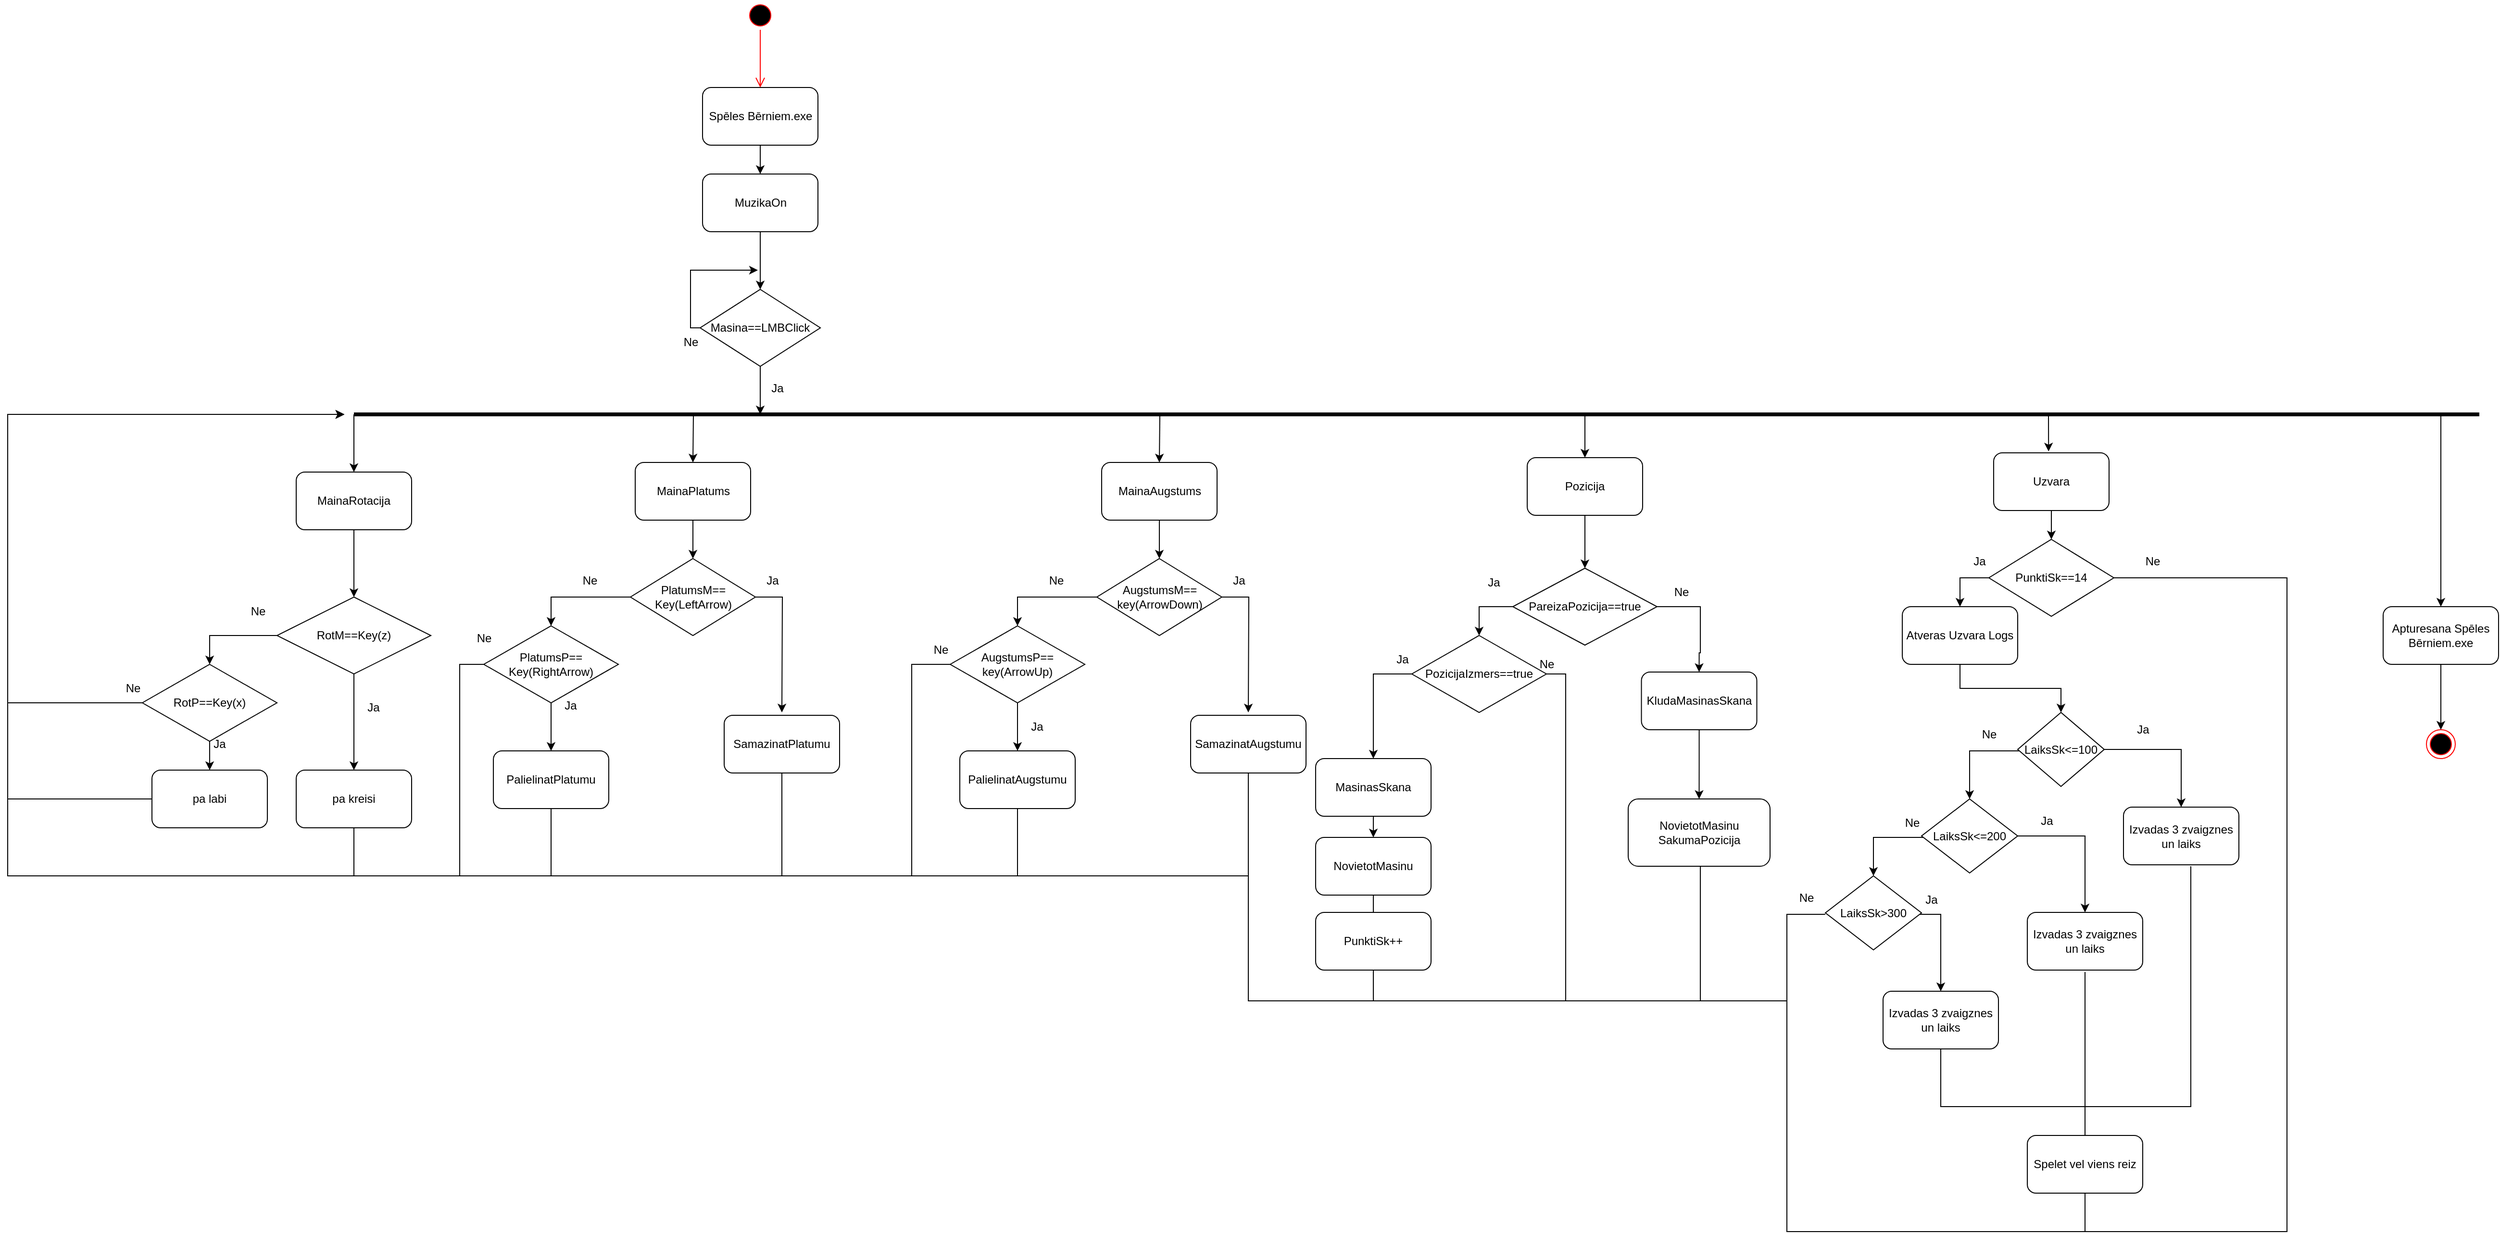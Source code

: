 <mxfile version="21.3.2" type="device">
  <diagram name="Page-1" id="aWHcUA_9HyNbqUjiHKVb">
    <mxGraphModel dx="3520" dy="2535" grid="1" gridSize="10" guides="1" tooltips="1" connect="1" arrows="1" fold="1" page="1" pageScale="1" pageWidth="850" pageHeight="1100" math="0" shadow="0">
      <root>
        <mxCell id="0" />
        <mxCell id="1" parent="0" />
        <mxCell id="aR87jSdfgTAc_3G9qlga-1" value="" style="ellipse;html=1;shape=startState;fillColor=#000000;strokeColor=#ff0000;" vertex="1" parent="1">
          <mxGeometry x="327.5" y="-110" width="30" height="30" as="geometry" />
        </mxCell>
        <mxCell id="aR87jSdfgTAc_3G9qlga-2" value="" style="edgeStyle=orthogonalEdgeStyle;html=1;verticalAlign=bottom;endArrow=open;endSize=8;strokeColor=#ff0000;rounded=0;" edge="1" source="aR87jSdfgTAc_3G9qlga-1" parent="1">
          <mxGeometry relative="1" as="geometry">
            <mxPoint x="342.5" y="-20" as="targetPoint" />
          </mxGeometry>
        </mxCell>
        <mxCell id="aR87jSdfgTAc_3G9qlga-76" style="edgeStyle=orthogonalEdgeStyle;rounded=0;orthogonalLoop=1;jettySize=auto;html=1;entryX=0.5;entryY=0;entryDx=0;entryDy=0;" edge="1" parent="1" source="aR87jSdfgTAc_3G9qlga-3" target="aR87jSdfgTAc_3G9qlga-75">
          <mxGeometry relative="1" as="geometry" />
        </mxCell>
        <mxCell id="aR87jSdfgTAc_3G9qlga-3" value="Spēles Bērniem.exe" style="rounded=1;whiteSpace=wrap;html=1;" vertex="1" parent="1">
          <mxGeometry x="282.5" y="-20" width="120" height="60" as="geometry" />
        </mxCell>
        <mxCell id="aR87jSdfgTAc_3G9qlga-4" value="" style="endArrow=none;html=1;rounded=0;strokeWidth=4;" edge="1" parent="1">
          <mxGeometry width="50" height="50" relative="1" as="geometry">
            <mxPoint x="2130" y="320" as="sourcePoint" />
            <mxPoint x="-80" y="320" as="targetPoint" />
          </mxGeometry>
        </mxCell>
        <mxCell id="aR87jSdfgTAc_3G9qlga-12" value="" style="edgeStyle=orthogonalEdgeStyle;rounded=0;orthogonalLoop=1;jettySize=auto;html=1;" edge="1" parent="1" source="aR87jSdfgTAc_3G9qlga-6">
          <mxGeometry relative="1" as="geometry">
            <mxPoint x="-80" y="510" as="targetPoint" />
          </mxGeometry>
        </mxCell>
        <mxCell id="aR87jSdfgTAc_3G9qlga-6" value="MainaRotacija" style="rounded=1;whiteSpace=wrap;html=1;" vertex="1" parent="1">
          <mxGeometry x="-140" y="380" width="120" height="60" as="geometry" />
        </mxCell>
        <mxCell id="aR87jSdfgTAc_3G9qlga-8" value="" style="endArrow=classic;html=1;rounded=0;entryX=0.5;entryY=0;entryDx=0;entryDy=0;" edge="1" parent="1" target="aR87jSdfgTAc_3G9qlga-6">
          <mxGeometry width="50" height="50" relative="1" as="geometry">
            <mxPoint x="-80" y="320" as="sourcePoint" />
            <mxPoint x="500" y="420" as="targetPoint" />
            <Array as="points" />
          </mxGeometry>
        </mxCell>
        <mxCell id="aR87jSdfgTAc_3G9qlga-18" value="" style="edgeStyle=orthogonalEdgeStyle;rounded=0;orthogonalLoop=1;jettySize=auto;html=1;" edge="1" parent="1" source="aR87jSdfgTAc_3G9qlga-14" target="aR87jSdfgTAc_3G9qlga-17">
          <mxGeometry relative="1" as="geometry">
            <Array as="points">
              <mxPoint x="-80" y="630" />
              <mxPoint x="-80" y="630" />
            </Array>
          </mxGeometry>
        </mxCell>
        <mxCell id="aR87jSdfgTAc_3G9qlga-38" style="edgeStyle=orthogonalEdgeStyle;rounded=0;orthogonalLoop=1;jettySize=auto;html=1;entryX=0.5;entryY=0;entryDx=0;entryDy=0;" edge="1" parent="1" source="aR87jSdfgTAc_3G9qlga-14" target="aR87jSdfgTAc_3G9qlga-35">
          <mxGeometry relative="1" as="geometry">
            <Array as="points">
              <mxPoint x="-230" y="550" />
            </Array>
          </mxGeometry>
        </mxCell>
        <mxCell id="aR87jSdfgTAc_3G9qlga-14" value="RotM==Key(z)" style="rhombus;whiteSpace=wrap;html=1;" vertex="1" parent="1">
          <mxGeometry x="-160" y="510" width="160" height="80" as="geometry" />
        </mxCell>
        <mxCell id="aR87jSdfgTAc_3G9qlga-42" style="edgeStyle=orthogonalEdgeStyle;rounded=0;orthogonalLoop=1;jettySize=auto;html=1;" edge="1" parent="1" source="aR87jSdfgTAc_3G9qlga-17">
          <mxGeometry relative="1" as="geometry">
            <mxPoint x="-90" y="320" as="targetPoint" />
            <Array as="points">
              <mxPoint x="-80" y="800" />
              <mxPoint x="-440" y="800" />
              <mxPoint x="-440" y="320" />
            </Array>
          </mxGeometry>
        </mxCell>
        <mxCell id="aR87jSdfgTAc_3G9qlga-17" value="pa kreisi" style="rounded=1;whiteSpace=wrap;html=1;" vertex="1" parent="1">
          <mxGeometry x="-140" y="690" width="120" height="60" as="geometry" />
        </mxCell>
        <mxCell id="aR87jSdfgTAc_3G9qlga-20" value="Ja" style="text;html=1;align=center;verticalAlign=middle;resizable=0;points=[];autosize=1;strokeColor=none;fillColor=none;" vertex="1" parent="1">
          <mxGeometry x="-80" y="610" width="40" height="30" as="geometry" />
        </mxCell>
        <mxCell id="aR87jSdfgTAc_3G9qlga-23" value="Ne" style="text;html=1;align=center;verticalAlign=middle;resizable=0;points=[];autosize=1;strokeColor=none;fillColor=none;" vertex="1" parent="1">
          <mxGeometry x="-200" y="510" width="40" height="30" as="geometry" />
        </mxCell>
        <mxCell id="aR87jSdfgTAc_3G9qlga-40" value="" style="edgeStyle=orthogonalEdgeStyle;rounded=0;orthogonalLoop=1;jettySize=auto;html=1;" edge="1" parent="1" source="aR87jSdfgTAc_3G9qlga-35" target="aR87jSdfgTAc_3G9qlga-36">
          <mxGeometry relative="1" as="geometry" />
        </mxCell>
        <mxCell id="aR87jSdfgTAc_3G9qlga-43" style="edgeStyle=orthogonalEdgeStyle;rounded=0;orthogonalLoop=1;jettySize=auto;html=1;" edge="1" parent="1" source="aR87jSdfgTAc_3G9qlga-35">
          <mxGeometry relative="1" as="geometry">
            <mxPoint x="-90" y="320" as="targetPoint" />
            <Array as="points">
              <mxPoint x="-440" y="620" />
            </Array>
          </mxGeometry>
        </mxCell>
        <mxCell id="aR87jSdfgTAc_3G9qlga-35" value="RotP==Key(x)" style="rhombus;whiteSpace=wrap;html=1;" vertex="1" parent="1">
          <mxGeometry x="-300" y="580" width="140" height="80" as="geometry" />
        </mxCell>
        <mxCell id="aR87jSdfgTAc_3G9qlga-44" style="edgeStyle=orthogonalEdgeStyle;rounded=0;orthogonalLoop=1;jettySize=auto;html=1;" edge="1" parent="1" source="aR87jSdfgTAc_3G9qlga-36">
          <mxGeometry relative="1" as="geometry">
            <mxPoint x="-90" y="320" as="targetPoint" />
            <Array as="points">
              <mxPoint x="-440" y="720" />
              <mxPoint x="-440" y="320" />
            </Array>
          </mxGeometry>
        </mxCell>
        <mxCell id="aR87jSdfgTAc_3G9qlga-36" value="pa labi" style="rounded=1;whiteSpace=wrap;html=1;" vertex="1" parent="1">
          <mxGeometry x="-290" y="690" width="120" height="60" as="geometry" />
        </mxCell>
        <mxCell id="aR87jSdfgTAc_3G9qlga-41" value="Ja" style="text;html=1;align=center;verticalAlign=middle;resizable=0;points=[];autosize=1;strokeColor=none;fillColor=none;" vertex="1" parent="1">
          <mxGeometry x="-240" y="648" width="40" height="30" as="geometry" />
        </mxCell>
        <mxCell id="aR87jSdfgTAc_3G9qlga-45" value="Ne" style="text;html=1;align=center;verticalAlign=middle;resizable=0;points=[];autosize=1;strokeColor=none;fillColor=none;" vertex="1" parent="1">
          <mxGeometry x="-330" y="590" width="40" height="30" as="geometry" />
        </mxCell>
        <mxCell id="aR87jSdfgTAc_3G9qlga-61" value="" style="edgeStyle=orthogonalEdgeStyle;rounded=0;orthogonalLoop=1;jettySize=auto;html=1;" edge="1" parent="1" source="aR87jSdfgTAc_3G9qlga-46" target="aR87jSdfgTAc_3G9qlga-48">
          <mxGeometry relative="1" as="geometry" />
        </mxCell>
        <mxCell id="aR87jSdfgTAc_3G9qlga-46" value="MainaPlatums" style="rounded=1;whiteSpace=wrap;html=1;" vertex="1" parent="1">
          <mxGeometry x="212.5" y="370" width="120" height="60" as="geometry" />
        </mxCell>
        <mxCell id="aR87jSdfgTAc_3G9qlga-67" style="edgeStyle=orthogonalEdgeStyle;rounded=0;orthogonalLoop=1;jettySize=auto;html=1;" edge="1" parent="1" source="aR87jSdfgTAc_3G9qlga-47">
          <mxGeometry relative="1" as="geometry">
            <mxPoint x="125" y="670" as="targetPoint" />
          </mxGeometry>
        </mxCell>
        <mxCell id="aR87jSdfgTAc_3G9qlga-70" style="edgeStyle=orthogonalEdgeStyle;rounded=0;orthogonalLoop=1;jettySize=auto;html=1;" edge="1" parent="1" source="aR87jSdfgTAc_3G9qlga-47">
          <mxGeometry relative="1" as="geometry">
            <mxPoint x="-90" y="320" as="targetPoint" />
            <Array as="points">
              <mxPoint x="30" y="580" />
              <mxPoint x="30" y="800" />
              <mxPoint x="-440" y="800" />
              <mxPoint x="-440" y="320" />
            </Array>
          </mxGeometry>
        </mxCell>
        <mxCell id="aR87jSdfgTAc_3G9qlga-47" value="PlatumsP==&lt;br&gt;Key(RightArrow)" style="rhombus;whiteSpace=wrap;html=1;" vertex="1" parent="1">
          <mxGeometry x="55" y="540" width="140" height="80" as="geometry" />
        </mxCell>
        <mxCell id="aR87jSdfgTAc_3G9qlga-62" style="edgeStyle=orthogonalEdgeStyle;rounded=0;orthogonalLoop=1;jettySize=auto;html=1;entryX=0.5;entryY=0;entryDx=0;entryDy=0;" edge="1" parent="1" source="aR87jSdfgTAc_3G9qlga-48" target="aR87jSdfgTAc_3G9qlga-47">
          <mxGeometry relative="1" as="geometry" />
        </mxCell>
        <mxCell id="aR87jSdfgTAc_3G9qlga-64" style="edgeStyle=orthogonalEdgeStyle;rounded=0;orthogonalLoop=1;jettySize=auto;html=1;" edge="1" parent="1" source="aR87jSdfgTAc_3G9qlga-48">
          <mxGeometry relative="1" as="geometry">
            <mxPoint x="365" y="630" as="targetPoint" />
          </mxGeometry>
        </mxCell>
        <mxCell id="aR87jSdfgTAc_3G9qlga-48" value="PlatumsM==&lt;br&gt;Key(LeftArrow)" style="rhombus;whiteSpace=wrap;html=1;" vertex="1" parent="1">
          <mxGeometry x="207.5" y="470" width="130" height="80" as="geometry" />
        </mxCell>
        <mxCell id="aR87jSdfgTAc_3G9qlga-54" style="edgeStyle=orthogonalEdgeStyle;rounded=0;orthogonalLoop=1;jettySize=auto;html=1;" edge="1" parent="1" source="aR87jSdfgTAc_3G9qlga-53">
          <mxGeometry relative="1" as="geometry">
            <mxPoint x="342.5" y="320" as="targetPoint" />
          </mxGeometry>
        </mxCell>
        <mxCell id="aR87jSdfgTAc_3G9qlga-53" value="Masina==LMBClick" style="rhombus;whiteSpace=wrap;html=1;" vertex="1" parent="1">
          <mxGeometry x="280" y="190" width="125" height="80" as="geometry" />
        </mxCell>
        <mxCell id="aR87jSdfgTAc_3G9qlga-55" value="Ja" style="text;html=1;align=center;verticalAlign=middle;resizable=0;points=[];autosize=1;strokeColor=none;fillColor=none;" vertex="1" parent="1">
          <mxGeometry x="340" y="278" width="40" height="30" as="geometry" />
        </mxCell>
        <mxCell id="aR87jSdfgTAc_3G9qlga-59" value="" style="endArrow=classic;html=1;rounded=0;exitX=0;exitY=0.5;exitDx=0;exitDy=0;" edge="1" parent="1" source="aR87jSdfgTAc_3G9qlga-53">
          <mxGeometry width="50" height="50" relative="1" as="geometry">
            <mxPoint x="250" y="220" as="sourcePoint" />
            <mxPoint x="340" y="170" as="targetPoint" />
            <Array as="points">
              <mxPoint x="270" y="230" />
              <mxPoint x="270" y="200" />
              <mxPoint x="270" y="170" />
            </Array>
          </mxGeometry>
        </mxCell>
        <mxCell id="aR87jSdfgTAc_3G9qlga-60" value="Ne" style="text;html=1;align=center;verticalAlign=middle;resizable=0;points=[];autosize=1;strokeColor=none;fillColor=none;" vertex="1" parent="1">
          <mxGeometry x="250" y="230" width="40" height="30" as="geometry" />
        </mxCell>
        <mxCell id="aR87jSdfgTAc_3G9qlga-63" value="Ne" style="text;html=1;align=center;verticalAlign=middle;resizable=0;points=[];autosize=1;strokeColor=none;fillColor=none;" vertex="1" parent="1">
          <mxGeometry x="145" y="478" width="40" height="30" as="geometry" />
        </mxCell>
        <mxCell id="aR87jSdfgTAc_3G9qlga-65" value="SamazinatPlatumu" style="rounded=1;whiteSpace=wrap;html=1;" vertex="1" parent="1">
          <mxGeometry x="305" y="633" width="120" height="60" as="geometry" />
        </mxCell>
        <mxCell id="aR87jSdfgTAc_3G9qlga-66" value="PalielinatPlatumu" style="rounded=1;whiteSpace=wrap;html=1;" vertex="1" parent="1">
          <mxGeometry x="65" y="670" width="120" height="60" as="geometry" />
        </mxCell>
        <mxCell id="aR87jSdfgTAc_3G9qlga-68" value="Ja" style="text;html=1;align=center;verticalAlign=middle;resizable=0;points=[];autosize=1;strokeColor=none;fillColor=none;" vertex="1" parent="1">
          <mxGeometry x="335" y="478" width="40" height="30" as="geometry" />
        </mxCell>
        <mxCell id="aR87jSdfgTAc_3G9qlga-69" value="Ja" style="text;html=1;align=center;verticalAlign=middle;resizable=0;points=[];autosize=1;strokeColor=none;fillColor=none;" vertex="1" parent="1">
          <mxGeometry x="125" y="608" width="40" height="30" as="geometry" />
        </mxCell>
        <mxCell id="aR87jSdfgTAc_3G9qlga-71" value="" style="endArrow=none;html=1;rounded=0;entryX=0.5;entryY=1;entryDx=0;entryDy=0;" edge="1" parent="1" target="aR87jSdfgTAc_3G9qlga-66">
          <mxGeometry width="50" height="50" relative="1" as="geometry">
            <mxPoint x="25" y="800" as="sourcePoint" />
            <mxPoint x="145" y="750" as="targetPoint" />
            <Array as="points">
              <mxPoint x="125" y="800" />
            </Array>
          </mxGeometry>
        </mxCell>
        <mxCell id="aR87jSdfgTAc_3G9qlga-72" value="" style="endArrow=none;html=1;rounded=0;entryX=0.5;entryY=1;entryDx=0;entryDy=0;" edge="1" parent="1" target="aR87jSdfgTAc_3G9qlga-65">
          <mxGeometry width="50" height="50" relative="1" as="geometry">
            <mxPoint x="125" y="800" as="sourcePoint" />
            <mxPoint x="385" y="700" as="targetPoint" />
            <Array as="points">
              <mxPoint x="365" y="800" />
            </Array>
          </mxGeometry>
        </mxCell>
        <mxCell id="aR87jSdfgTAc_3G9qlga-73" value="Ne" style="text;html=1;align=center;verticalAlign=middle;resizable=0;points=[];autosize=1;strokeColor=none;fillColor=none;" vertex="1" parent="1">
          <mxGeometry x="35" y="538" width="40" height="30" as="geometry" />
        </mxCell>
        <mxCell id="aR87jSdfgTAc_3G9qlga-74" value="" style="endArrow=classic;html=1;rounded=0;entryX=0.5;entryY=0;entryDx=0;entryDy=0;" edge="1" parent="1" target="aR87jSdfgTAc_3G9qlga-46">
          <mxGeometry width="50" height="50" relative="1" as="geometry">
            <mxPoint x="273" y="320" as="sourcePoint" />
            <mxPoint x="450" y="340" as="targetPoint" />
          </mxGeometry>
        </mxCell>
        <mxCell id="aR87jSdfgTAc_3G9qlga-77" style="edgeStyle=orthogonalEdgeStyle;rounded=0;orthogonalLoop=1;jettySize=auto;html=1;entryX=0.5;entryY=0;entryDx=0;entryDy=0;" edge="1" parent="1" source="aR87jSdfgTAc_3G9qlga-75" target="aR87jSdfgTAc_3G9qlga-53">
          <mxGeometry relative="1" as="geometry" />
        </mxCell>
        <mxCell id="aR87jSdfgTAc_3G9qlga-75" value="MuzikaOn" style="rounded=1;whiteSpace=wrap;html=1;" vertex="1" parent="1">
          <mxGeometry x="282.5" y="70" width="120" height="60" as="geometry" />
        </mxCell>
        <mxCell id="aR87jSdfgTAc_3G9qlga-93" style="edgeStyle=orthogonalEdgeStyle;rounded=0;orthogonalLoop=1;jettySize=auto;html=1;entryX=0.5;entryY=0;entryDx=0;entryDy=0;" edge="1" parent="1" source="aR87jSdfgTAc_3G9qlga-78" target="aR87jSdfgTAc_3G9qlga-84">
          <mxGeometry relative="1" as="geometry" />
        </mxCell>
        <mxCell id="aR87jSdfgTAc_3G9qlga-78" value="MainaAugstums" style="rounded=1;whiteSpace=wrap;html=1;" vertex="1" parent="1">
          <mxGeometry x="697.5" y="370" width="120" height="60" as="geometry" />
        </mxCell>
        <mxCell id="aR87jSdfgTAc_3G9qlga-80" style="edgeStyle=orthogonalEdgeStyle;rounded=0;orthogonalLoop=1;jettySize=auto;html=1;" edge="1" parent="1" source="aR87jSdfgTAc_3G9qlga-81">
          <mxGeometry relative="1" as="geometry">
            <mxPoint x="610" y="670" as="targetPoint" />
          </mxGeometry>
        </mxCell>
        <mxCell id="aR87jSdfgTAc_3G9qlga-81" value="AugstumsP==&lt;br style=&quot;border-color: var(--border-color);&quot;&gt;key(ArrowUp)" style="rhombus;whiteSpace=wrap;html=1;" vertex="1" parent="1">
          <mxGeometry x="540" y="540" width="140" height="80" as="geometry" />
        </mxCell>
        <mxCell id="aR87jSdfgTAc_3G9qlga-82" style="edgeStyle=orthogonalEdgeStyle;rounded=0;orthogonalLoop=1;jettySize=auto;html=1;entryX=0.5;entryY=0;entryDx=0;entryDy=0;" edge="1" parent="1" source="aR87jSdfgTAc_3G9qlga-84" target="aR87jSdfgTAc_3G9qlga-81">
          <mxGeometry relative="1" as="geometry" />
        </mxCell>
        <mxCell id="aR87jSdfgTAc_3G9qlga-83" style="edgeStyle=orthogonalEdgeStyle;rounded=0;orthogonalLoop=1;jettySize=auto;html=1;" edge="1" parent="1" source="aR87jSdfgTAc_3G9qlga-84">
          <mxGeometry relative="1" as="geometry">
            <mxPoint x="850" y="630" as="targetPoint" />
          </mxGeometry>
        </mxCell>
        <mxCell id="aR87jSdfgTAc_3G9qlga-84" value="AugstumsM==&lt;br&gt;key(ArrowDown)" style="rhombus;whiteSpace=wrap;html=1;" vertex="1" parent="1">
          <mxGeometry x="692.5" y="470" width="130" height="80" as="geometry" />
        </mxCell>
        <mxCell id="aR87jSdfgTAc_3G9qlga-85" value="Ne" style="text;html=1;align=center;verticalAlign=middle;resizable=0;points=[];autosize=1;strokeColor=none;fillColor=none;" vertex="1" parent="1">
          <mxGeometry x="630" y="478" width="40" height="30" as="geometry" />
        </mxCell>
        <mxCell id="aR87jSdfgTAc_3G9qlga-86" value="SamazinatAugstumu" style="rounded=1;whiteSpace=wrap;html=1;" vertex="1" parent="1">
          <mxGeometry x="790" y="633" width="120" height="60" as="geometry" />
        </mxCell>
        <mxCell id="aR87jSdfgTAc_3G9qlga-87" value="PalielinatAugstumu" style="rounded=1;whiteSpace=wrap;html=1;" vertex="1" parent="1">
          <mxGeometry x="550" y="670" width="120" height="60" as="geometry" />
        </mxCell>
        <mxCell id="aR87jSdfgTAc_3G9qlga-88" value="Ja" style="text;html=1;align=center;verticalAlign=middle;resizable=0;points=[];autosize=1;strokeColor=none;fillColor=none;" vertex="1" parent="1">
          <mxGeometry x="820" y="478" width="40" height="30" as="geometry" />
        </mxCell>
        <mxCell id="aR87jSdfgTAc_3G9qlga-89" value="Ja" style="text;html=1;align=center;verticalAlign=middle;resizable=0;points=[];autosize=1;strokeColor=none;fillColor=none;" vertex="1" parent="1">
          <mxGeometry x="610" y="630" width="40" height="30" as="geometry" />
        </mxCell>
        <mxCell id="aR87jSdfgTAc_3G9qlga-90" value="" style="endArrow=none;html=1;rounded=0;entryX=0.5;entryY=1;entryDx=0;entryDy=0;" edge="1" parent="1" target="aR87jSdfgTAc_3G9qlga-87">
          <mxGeometry width="50" height="50" relative="1" as="geometry">
            <mxPoint x="360" y="800" as="sourcePoint" />
            <mxPoint x="630" y="750" as="targetPoint" />
            <Array as="points">
              <mxPoint x="610" y="800" />
            </Array>
          </mxGeometry>
        </mxCell>
        <mxCell id="aR87jSdfgTAc_3G9qlga-91" value="" style="endArrow=none;html=1;rounded=0;entryX=0.5;entryY=1;entryDx=0;entryDy=0;" edge="1" parent="1" target="aR87jSdfgTAc_3G9qlga-86">
          <mxGeometry width="50" height="50" relative="1" as="geometry">
            <mxPoint x="610" y="800" as="sourcePoint" />
            <mxPoint x="870" y="700" as="targetPoint" />
            <Array as="points">
              <mxPoint x="850" y="800" />
            </Array>
          </mxGeometry>
        </mxCell>
        <mxCell id="aR87jSdfgTAc_3G9qlga-92" value="Ne" style="text;html=1;align=center;verticalAlign=middle;resizable=0;points=[];autosize=1;strokeColor=none;fillColor=none;" vertex="1" parent="1">
          <mxGeometry x="510" y="550" width="40" height="30" as="geometry" />
        </mxCell>
        <mxCell id="aR87jSdfgTAc_3G9qlga-96" value="" style="endArrow=none;html=1;rounded=0;entryX=0;entryY=0.5;entryDx=0;entryDy=0;" edge="1" parent="1" target="aR87jSdfgTAc_3G9qlga-81">
          <mxGeometry width="50" height="50" relative="1" as="geometry">
            <mxPoint x="500" y="800" as="sourcePoint" />
            <mxPoint x="520" y="580" as="targetPoint" />
            <Array as="points">
              <mxPoint x="500" y="680" />
              <mxPoint x="500" y="580" />
            </Array>
          </mxGeometry>
        </mxCell>
        <mxCell id="aR87jSdfgTAc_3G9qlga-97" value="" style="endArrow=classic;html=1;rounded=0;entryX=0.5;entryY=0;entryDx=0;entryDy=0;" edge="1" parent="1" target="aR87jSdfgTAc_3G9qlga-78">
          <mxGeometry width="50" height="50" relative="1" as="geometry">
            <mxPoint x="758" y="320" as="sourcePoint" />
            <mxPoint x="760" y="270" as="targetPoint" />
          </mxGeometry>
        </mxCell>
        <mxCell id="aR87jSdfgTAc_3G9qlga-132" value="" style="edgeStyle=orthogonalEdgeStyle;rounded=0;orthogonalLoop=1;jettySize=auto;html=1;" edge="1" parent="1" source="aR87jSdfgTAc_3G9qlga-98" target="aR87jSdfgTAc_3G9qlga-102">
          <mxGeometry relative="1" as="geometry" />
        </mxCell>
        <mxCell id="aR87jSdfgTAc_3G9qlga-98" value="Pozicija" style="rounded=1;whiteSpace=wrap;html=1;" vertex="1" parent="1">
          <mxGeometry x="1140" y="365" width="120" height="60" as="geometry" />
        </mxCell>
        <mxCell id="aR87jSdfgTAc_3G9qlga-131" style="edgeStyle=orthogonalEdgeStyle;rounded=0;orthogonalLoop=1;jettySize=auto;html=1;entryX=0.5;entryY=0;entryDx=0;entryDy=0;" edge="1" parent="1" source="aR87jSdfgTAc_3G9qlga-102" target="aR87jSdfgTAc_3G9qlga-103">
          <mxGeometry relative="1" as="geometry">
            <Array as="points">
              <mxPoint x="1090" y="520" />
            </Array>
          </mxGeometry>
        </mxCell>
        <mxCell id="aR87jSdfgTAc_3G9qlga-144" style="edgeStyle=orthogonalEdgeStyle;rounded=0;orthogonalLoop=1;jettySize=auto;html=1;entryX=0.5;entryY=0;entryDx=0;entryDy=0;" edge="1" parent="1" source="aR87jSdfgTAc_3G9qlga-102" target="aR87jSdfgTAc_3G9qlga-118">
          <mxGeometry relative="1" as="geometry">
            <Array as="points">
              <mxPoint x="1320" y="520" />
              <mxPoint x="1320" y="568" />
              <mxPoint x="1319" y="568" />
            </Array>
          </mxGeometry>
        </mxCell>
        <mxCell id="aR87jSdfgTAc_3G9qlga-102" value="PareizaPozicija==true" style="rhombus;whiteSpace=wrap;html=1;" vertex="1" parent="1">
          <mxGeometry x="1125" y="480" width="150" height="80" as="geometry" />
        </mxCell>
        <mxCell id="aR87jSdfgTAc_3G9qlga-137" style="edgeStyle=orthogonalEdgeStyle;rounded=0;orthogonalLoop=1;jettySize=auto;html=1;entryX=0.5;entryY=0;entryDx=0;entryDy=0;" edge="1" parent="1" source="aR87jSdfgTAc_3G9qlga-103" target="aR87jSdfgTAc_3G9qlga-108">
          <mxGeometry relative="1" as="geometry">
            <Array as="points">
              <mxPoint x="980" y="590" />
            </Array>
          </mxGeometry>
        </mxCell>
        <mxCell id="aR87jSdfgTAc_3G9qlga-103" value="PozicijaIzmers==true" style="rhombus;whiteSpace=wrap;html=1;" vertex="1" parent="1">
          <mxGeometry x="1020" y="550" width="140" height="80" as="geometry" />
        </mxCell>
        <mxCell id="aR87jSdfgTAc_3G9qlga-105" value="Ja" style="text;html=1;align=center;verticalAlign=middle;resizable=0;points=[];autosize=1;strokeColor=none;fillColor=none;" vertex="1" parent="1">
          <mxGeometry x="1085" y="480" width="40" height="30" as="geometry" />
        </mxCell>
        <mxCell id="aR87jSdfgTAc_3G9qlga-107" value="NovietotMasinu" style="rounded=1;whiteSpace=wrap;html=1;" vertex="1" parent="1">
          <mxGeometry x="920" y="760" width="120" height="60" as="geometry" />
        </mxCell>
        <mxCell id="aR87jSdfgTAc_3G9qlga-114" value="" style="edgeStyle=orthogonalEdgeStyle;rounded=0;orthogonalLoop=1;jettySize=auto;html=1;" edge="1" parent="1" source="aR87jSdfgTAc_3G9qlga-108" target="aR87jSdfgTAc_3G9qlga-107">
          <mxGeometry relative="1" as="geometry" />
        </mxCell>
        <mxCell id="aR87jSdfgTAc_3G9qlga-108" value="MasinasSkana" style="rounded=1;whiteSpace=wrap;html=1;" vertex="1" parent="1">
          <mxGeometry x="920" y="678" width="120" height="60" as="geometry" />
        </mxCell>
        <mxCell id="aR87jSdfgTAc_3G9qlga-116" value="" style="endArrow=none;html=1;rounded=0;exitX=0.5;exitY=1;exitDx=0;exitDy=0;" edge="1" parent="1" source="aR87jSdfgTAc_3G9qlga-107">
          <mxGeometry width="50" height="50" relative="1" as="geometry">
            <mxPoint x="800" y="850" as="sourcePoint" />
            <mxPoint x="850" y="800" as="targetPoint" />
            <Array as="points">
              <mxPoint x="980" y="930" />
              <mxPoint x="920" y="930" />
              <mxPoint x="850" y="930" />
            </Array>
          </mxGeometry>
        </mxCell>
        <mxCell id="aR87jSdfgTAc_3G9qlga-145" value="" style="edgeStyle=orthogonalEdgeStyle;rounded=0;orthogonalLoop=1;jettySize=auto;html=1;" edge="1" parent="1" source="aR87jSdfgTAc_3G9qlga-118" target="aR87jSdfgTAc_3G9qlga-122">
          <mxGeometry relative="1" as="geometry" />
        </mxCell>
        <mxCell id="aR87jSdfgTAc_3G9qlga-118" value="KludaMasinasSkana" style="rounded=1;whiteSpace=wrap;html=1;" vertex="1" parent="1">
          <mxGeometry x="1258.75" y="588" width="120" height="60" as="geometry" />
        </mxCell>
        <mxCell id="aR87jSdfgTAc_3G9qlga-122" value="NovietotMasinu&lt;br&gt;SakumaPozicija" style="rounded=1;whiteSpace=wrap;html=1;" vertex="1" parent="1">
          <mxGeometry x="1245" y="720" width="147.5" height="70" as="geometry" />
        </mxCell>
        <mxCell id="aR87jSdfgTAc_3G9qlga-128" value="Ne" style="text;html=1;align=center;verticalAlign=middle;resizable=0;points=[];autosize=1;strokeColor=none;fillColor=none;" vertex="1" parent="1">
          <mxGeometry x="1280" y="490" width="40" height="30" as="geometry" />
        </mxCell>
        <mxCell id="aR87jSdfgTAc_3G9qlga-133" value="" style="endArrow=classic;html=1;rounded=0;entryX=0.5;entryY=0;entryDx=0;entryDy=0;" edge="1" parent="1" target="aR87jSdfgTAc_3G9qlga-98">
          <mxGeometry width="50" height="50" relative="1" as="geometry">
            <mxPoint x="1200" y="320" as="sourcePoint" />
            <mxPoint x="1250" y="270" as="targetPoint" />
          </mxGeometry>
        </mxCell>
        <mxCell id="aR87jSdfgTAc_3G9qlga-134" value="Ne" style="text;html=1;align=center;verticalAlign=middle;resizable=0;points=[];autosize=1;strokeColor=none;fillColor=none;" vertex="1" parent="1">
          <mxGeometry x="1140" y="565" width="40" height="30" as="geometry" />
        </mxCell>
        <mxCell id="aR87jSdfgTAc_3G9qlga-135" value="Ja" style="text;html=1;align=center;verticalAlign=middle;resizable=0;points=[];autosize=1;strokeColor=none;fillColor=none;" vertex="1" parent="1">
          <mxGeometry x="990" y="560" width="40" height="30" as="geometry" />
        </mxCell>
        <mxCell id="aR87jSdfgTAc_3G9qlga-138" value="" style="ellipse;html=1;shape=endState;fillColor=#000000;strokeColor=#ff0000;" vertex="1" parent="1">
          <mxGeometry x="2075" y="648" width="30" height="30" as="geometry" />
        </mxCell>
        <mxCell id="aR87jSdfgTAc_3G9qlga-140" value="" style="edgeStyle=orthogonalEdgeStyle;rounded=0;orthogonalLoop=1;jettySize=auto;html=1;" edge="1" parent="1" source="aR87jSdfgTAc_3G9qlga-139" target="aR87jSdfgTAc_3G9qlga-138">
          <mxGeometry relative="1" as="geometry" />
        </mxCell>
        <mxCell id="aR87jSdfgTAc_3G9qlga-139" value="Apturesana Spēles Bērniem.exe" style="rounded=1;whiteSpace=wrap;html=1;" vertex="1" parent="1">
          <mxGeometry x="2030" y="520" width="120" height="60" as="geometry" />
        </mxCell>
        <mxCell id="aR87jSdfgTAc_3G9qlga-141" value="" style="endArrow=classic;html=1;rounded=0;entryX=0.5;entryY=0;entryDx=0;entryDy=0;" edge="1" parent="1" target="aR87jSdfgTAc_3G9qlga-139">
          <mxGeometry width="50" height="50" relative="1" as="geometry">
            <mxPoint x="2090" y="320" as="sourcePoint" />
            <mxPoint x="2150" y="270" as="targetPoint" />
          </mxGeometry>
        </mxCell>
        <mxCell id="aR87jSdfgTAc_3G9qlga-142" value="" style="endArrow=none;html=1;rounded=0;entryX=1;entryY=0.5;entryDx=0;entryDy=0;" edge="1" parent="1" target="aR87jSdfgTAc_3G9qlga-103">
          <mxGeometry width="50" height="50" relative="1" as="geometry">
            <mxPoint x="980" y="930" as="sourcePoint" />
            <mxPoint x="1180" y="750" as="targetPoint" />
            <Array as="points">
              <mxPoint x="1180" y="930" />
              <mxPoint x="1180" y="780" />
              <mxPoint x="1180" y="690" />
              <mxPoint x="1180" y="590" />
            </Array>
          </mxGeometry>
        </mxCell>
        <mxCell id="aR87jSdfgTAc_3G9qlga-146" value="" style="endArrow=none;html=1;rounded=0;" edge="1" parent="1">
          <mxGeometry width="50" height="50" relative="1" as="geometry">
            <mxPoint x="1180" y="930" as="sourcePoint" />
            <mxPoint x="1320" y="790" as="targetPoint" />
            <Array as="points">
              <mxPoint x="1320" y="930" />
            </Array>
          </mxGeometry>
        </mxCell>
        <mxCell id="aR87jSdfgTAc_3G9qlga-198" style="edgeStyle=orthogonalEdgeStyle;rounded=0;orthogonalLoop=1;jettySize=auto;html=1;entryX=0.5;entryY=0;entryDx=0;entryDy=0;" edge="1" parent="1" source="aR87jSdfgTAc_3G9qlga-148" target="aR87jSdfgTAc_3G9qlga-151">
          <mxGeometry relative="1" as="geometry">
            <Array as="points">
              <mxPoint x="1590" y="490" />
            </Array>
          </mxGeometry>
        </mxCell>
        <mxCell id="aR87jSdfgTAc_3G9qlga-148" value="PunktiSk==14" style="rhombus;whiteSpace=wrap;html=1;" vertex="1" parent="1">
          <mxGeometry x="1620" y="450" width="130" height="80" as="geometry" />
        </mxCell>
        <mxCell id="aR87jSdfgTAc_3G9qlga-156" style="edgeStyle=orthogonalEdgeStyle;rounded=0;orthogonalLoop=1;jettySize=auto;html=1;entryX=0.5;entryY=0;entryDx=0;entryDy=0;" edge="1" parent="1" source="aR87jSdfgTAc_3G9qlga-151" target="aR87jSdfgTAc_3G9qlga-155">
          <mxGeometry relative="1" as="geometry" />
        </mxCell>
        <mxCell id="aR87jSdfgTAc_3G9qlga-151" value="Atveras Uzvara Logs" style="rounded=1;whiteSpace=wrap;html=1;" vertex="1" parent="1">
          <mxGeometry x="1530" y="520" width="120" height="60" as="geometry" />
        </mxCell>
        <mxCell id="aR87jSdfgTAc_3G9qlga-159" style="edgeStyle=orthogonalEdgeStyle;rounded=0;orthogonalLoop=1;jettySize=auto;html=1;entryX=0.5;entryY=0;entryDx=0;entryDy=0;" edge="1" parent="1" source="aR87jSdfgTAc_3G9qlga-155" target="aR87jSdfgTAc_3G9qlga-158">
          <mxGeometry relative="1" as="geometry">
            <Array as="points">
              <mxPoint x="1600" y="670" />
            </Array>
          </mxGeometry>
        </mxCell>
        <mxCell id="aR87jSdfgTAc_3G9qlga-168" style="edgeStyle=orthogonalEdgeStyle;rounded=0;orthogonalLoop=1;jettySize=auto;html=1;entryX=0.5;entryY=0;entryDx=0;entryDy=0;" edge="1" parent="1" source="aR87jSdfgTAc_3G9qlga-155" target="aR87jSdfgTAc_3G9qlga-167">
          <mxGeometry relative="1" as="geometry" />
        </mxCell>
        <mxCell id="aR87jSdfgTAc_3G9qlga-155" value="LaiksSk&amp;lt;=100" style="rhombus;whiteSpace=wrap;html=1;" vertex="1" parent="1">
          <mxGeometry x="1650" y="630" width="90" height="77" as="geometry" />
        </mxCell>
        <mxCell id="aR87jSdfgTAc_3G9qlga-171" style="edgeStyle=orthogonalEdgeStyle;rounded=0;orthogonalLoop=1;jettySize=auto;html=1;entryX=0.5;entryY=0;entryDx=0;entryDy=0;" edge="1" parent="1" source="aR87jSdfgTAc_3G9qlga-157" target="aR87jSdfgTAc_3G9qlga-170">
          <mxGeometry relative="1" as="geometry">
            <Array as="points">
              <mxPoint x="1570" y="840" />
            </Array>
          </mxGeometry>
        </mxCell>
        <mxCell id="aR87jSdfgTAc_3G9qlga-157" value="LaiksSk&amp;gt;300" style="rhombus;whiteSpace=wrap;html=1;" vertex="1" parent="1">
          <mxGeometry x="1450" y="800" width="100" height="77" as="geometry" />
        </mxCell>
        <mxCell id="aR87jSdfgTAc_3G9qlga-160" style="edgeStyle=orthogonalEdgeStyle;rounded=0;orthogonalLoop=1;jettySize=auto;html=1;entryX=0.5;entryY=0;entryDx=0;entryDy=0;" edge="1" parent="1" source="aR87jSdfgTAc_3G9qlga-158" target="aR87jSdfgTAc_3G9qlga-157">
          <mxGeometry relative="1" as="geometry">
            <Array as="points">
              <mxPoint x="1500" y="760" />
            </Array>
          </mxGeometry>
        </mxCell>
        <mxCell id="aR87jSdfgTAc_3G9qlga-172" style="edgeStyle=orthogonalEdgeStyle;rounded=0;orthogonalLoop=1;jettySize=auto;html=1;entryX=0.5;entryY=0;entryDx=0;entryDy=0;" edge="1" parent="1" source="aR87jSdfgTAc_3G9qlga-158" target="aR87jSdfgTAc_3G9qlga-169">
          <mxGeometry relative="1" as="geometry" />
        </mxCell>
        <mxCell id="aR87jSdfgTAc_3G9qlga-158" value="LaiksSk&amp;lt;=200" style="rhombus;whiteSpace=wrap;html=1;" vertex="1" parent="1">
          <mxGeometry x="1550" y="720" width="100" height="77" as="geometry" />
        </mxCell>
        <mxCell id="aR87jSdfgTAc_3G9qlga-161" value="Ne" style="text;html=1;align=center;verticalAlign=middle;resizable=0;points=[];autosize=1;strokeColor=none;fillColor=none;" vertex="1" parent="1">
          <mxGeometry x="1520" y="730" width="40" height="30" as="geometry" />
        </mxCell>
        <mxCell id="aR87jSdfgTAc_3G9qlga-162" value="Ne" style="text;html=1;align=center;verticalAlign=middle;resizable=0;points=[];autosize=1;strokeColor=none;fillColor=none;" vertex="1" parent="1">
          <mxGeometry x="1600" y="638" width="40" height="30" as="geometry" />
        </mxCell>
        <mxCell id="aR87jSdfgTAc_3G9qlga-165" value="" style="endArrow=none;html=1;rounded=0;" edge="1" parent="1">
          <mxGeometry width="50" height="50" relative="1" as="geometry">
            <mxPoint x="1320" y="930" as="sourcePoint" />
            <mxPoint x="1450" y="840" as="targetPoint" />
            <Array as="points">
              <mxPoint x="1410" y="930" />
              <mxPoint x="1410" y="840" />
            </Array>
          </mxGeometry>
        </mxCell>
        <mxCell id="aR87jSdfgTAc_3G9qlga-166" value="Ne" style="text;html=1;align=center;verticalAlign=middle;resizable=0;points=[];autosize=1;strokeColor=none;fillColor=none;" vertex="1" parent="1">
          <mxGeometry x="1410" y="808" width="40" height="30" as="geometry" />
        </mxCell>
        <mxCell id="aR87jSdfgTAc_3G9qlga-167" value="Izvadas 3 zvaigznes un laiks" style="rounded=1;whiteSpace=wrap;html=1;" vertex="1" parent="1">
          <mxGeometry x="1760" y="728.5" width="120" height="60" as="geometry" />
        </mxCell>
        <mxCell id="aR87jSdfgTAc_3G9qlga-169" value="Izvadas 3 zvaigznes un laiks" style="rounded=1;whiteSpace=wrap;html=1;" vertex="1" parent="1">
          <mxGeometry x="1660" y="838" width="120" height="60" as="geometry" />
        </mxCell>
        <mxCell id="aR87jSdfgTAc_3G9qlga-170" value="Izvadas 3 zvaigznes un laiks" style="rounded=1;whiteSpace=wrap;html=1;" vertex="1" parent="1">
          <mxGeometry x="1510" y="920" width="120" height="60" as="geometry" />
        </mxCell>
        <mxCell id="aR87jSdfgTAc_3G9qlga-173" value="Ja" style="text;html=1;align=center;verticalAlign=middle;resizable=0;points=[];autosize=1;strokeColor=none;fillColor=none;" vertex="1" parent="1">
          <mxGeometry x="1660" y="728" width="40" height="30" as="geometry" />
        </mxCell>
        <mxCell id="aR87jSdfgTAc_3G9qlga-174" value="Ja" style="text;html=1;align=center;verticalAlign=middle;resizable=0;points=[];autosize=1;strokeColor=none;fillColor=none;" vertex="1" parent="1">
          <mxGeometry x="1540" y="810" width="40" height="30" as="geometry" />
        </mxCell>
        <mxCell id="aR87jSdfgTAc_3G9qlga-175" value="Ja" style="text;html=1;align=center;verticalAlign=middle;resizable=0;points=[];autosize=1;strokeColor=none;fillColor=none;" vertex="1" parent="1">
          <mxGeometry x="1760" y="633" width="40" height="30" as="geometry" />
        </mxCell>
        <mxCell id="aR87jSdfgTAc_3G9qlga-182" value="" style="endArrow=none;html=1;rounded=0;" edge="1" parent="1">
          <mxGeometry width="50" height="50" relative="1" as="geometry">
            <mxPoint x="1410" y="1030" as="sourcePoint" />
            <mxPoint x="1410" y="930" as="targetPoint" />
          </mxGeometry>
        </mxCell>
        <mxCell id="aR87jSdfgTAc_3G9qlga-183" value="" style="endArrow=none;html=1;rounded=0;exitX=0.5;exitY=0;exitDx=0;exitDy=0;" edge="1" parent="1" source="aR87jSdfgTAc_3G9qlga-186">
          <mxGeometry width="50" height="50" relative="1" as="geometry">
            <mxPoint x="1570" y="1080" as="sourcePoint" />
            <mxPoint x="1570" y="980" as="targetPoint" />
            <Array as="points">
              <mxPoint x="1720" y="1040" />
              <mxPoint x="1570" y="1040" />
            </Array>
          </mxGeometry>
        </mxCell>
        <mxCell id="aR87jSdfgTAc_3G9qlga-184" value="" style="endArrow=none;html=1;rounded=0;exitX=0.5;exitY=0;exitDx=0;exitDy=0;" edge="1" parent="1" source="aR87jSdfgTAc_3G9qlga-186">
          <mxGeometry width="50" height="50" relative="1" as="geometry">
            <mxPoint x="1720" y="1060" as="sourcePoint" />
            <mxPoint x="1720" y="900" as="targetPoint" />
          </mxGeometry>
        </mxCell>
        <mxCell id="aR87jSdfgTAc_3G9qlga-185" value="" style="endArrow=none;html=1;rounded=0;exitX=0.5;exitY=0;exitDx=0;exitDy=0;" edge="1" parent="1" source="aR87jSdfgTAc_3G9qlga-186">
          <mxGeometry width="50" height="50" relative="1" as="geometry">
            <mxPoint x="1830" y="1050" as="sourcePoint" />
            <mxPoint x="1830" y="790" as="targetPoint" />
            <Array as="points">
              <mxPoint x="1720" y="1040" />
              <mxPoint x="1830" y="1040" />
            </Array>
          </mxGeometry>
        </mxCell>
        <mxCell id="aR87jSdfgTAc_3G9qlga-186" value="Spelet vel viens reiz" style="rounded=1;whiteSpace=wrap;html=1;" vertex="1" parent="1">
          <mxGeometry x="1660" y="1070" width="120" height="60" as="geometry" />
        </mxCell>
        <mxCell id="aR87jSdfgTAc_3G9qlga-187" value="" style="endArrow=none;html=1;rounded=0;exitX=0.5;exitY=1;exitDx=0;exitDy=0;" edge="1" parent="1" source="aR87jSdfgTAc_3G9qlga-186">
          <mxGeometry width="50" height="50" relative="1" as="geometry">
            <mxPoint x="1360" y="1080" as="sourcePoint" />
            <mxPoint x="1410" y="1030" as="targetPoint" />
            <Array as="points">
              <mxPoint x="1720" y="1170" />
              <mxPoint x="1410" y="1170" />
            </Array>
          </mxGeometry>
        </mxCell>
        <mxCell id="aR87jSdfgTAc_3G9qlga-188" value="" style="endArrow=none;html=1;rounded=0;" edge="1" parent="1">
          <mxGeometry width="50" height="50" relative="1" as="geometry">
            <mxPoint x="1750" y="490" as="sourcePoint" />
            <mxPoint x="1720" y="1170" as="targetPoint" />
            <Array as="points">
              <mxPoint x="1930" y="490" />
              <mxPoint x="1930" y="1170" />
            </Array>
          </mxGeometry>
        </mxCell>
        <mxCell id="aR87jSdfgTAc_3G9qlga-189" value="Ne" style="text;html=1;align=center;verticalAlign=middle;resizable=0;points=[];autosize=1;strokeColor=none;fillColor=none;" vertex="1" parent="1">
          <mxGeometry x="1770" y="458" width="40" height="30" as="geometry" />
        </mxCell>
        <mxCell id="aR87jSdfgTAc_3G9qlga-190" value="Ja" style="text;html=1;align=center;verticalAlign=middle;resizable=0;points=[];autosize=1;strokeColor=none;fillColor=none;" vertex="1" parent="1">
          <mxGeometry x="1590" y="458" width="40" height="30" as="geometry" />
        </mxCell>
        <mxCell id="aR87jSdfgTAc_3G9qlga-192" value="PunktiSk++" style="rounded=1;whiteSpace=wrap;html=1;" vertex="1" parent="1">
          <mxGeometry x="920" y="838" width="120" height="60" as="geometry" />
        </mxCell>
        <mxCell id="aR87jSdfgTAc_3G9qlga-195" value="Uzvara" style="rounded=1;whiteSpace=wrap;html=1;" vertex="1" parent="1">
          <mxGeometry x="1625" y="360" width="120" height="60" as="geometry" />
        </mxCell>
        <mxCell id="aR87jSdfgTAc_3G9qlga-196" value="" style="endArrow=classic;html=1;rounded=0;entryX=0.476;entryY=-0.024;entryDx=0;entryDy=0;entryPerimeter=0;" edge="1" parent="1" target="aR87jSdfgTAc_3G9qlga-195">
          <mxGeometry width="50" height="50" relative="1" as="geometry">
            <mxPoint x="1682" y="320" as="sourcePoint" />
            <mxPoint x="1730" y="270" as="targetPoint" />
          </mxGeometry>
        </mxCell>
        <mxCell id="aR87jSdfgTAc_3G9qlga-201" value="" style="endArrow=classic;html=1;rounded=0;entryX=0.5;entryY=0;entryDx=0;entryDy=0;exitX=0.5;exitY=1;exitDx=0;exitDy=0;" edge="1" parent="1" source="aR87jSdfgTAc_3G9qlga-195" target="aR87jSdfgTAc_3G9qlga-148">
          <mxGeometry width="50" height="50" relative="1" as="geometry">
            <mxPoint x="1690" y="420" as="sourcePoint" />
            <mxPoint x="1740" y="370" as="targetPoint" />
          </mxGeometry>
        </mxCell>
      </root>
    </mxGraphModel>
  </diagram>
</mxfile>

